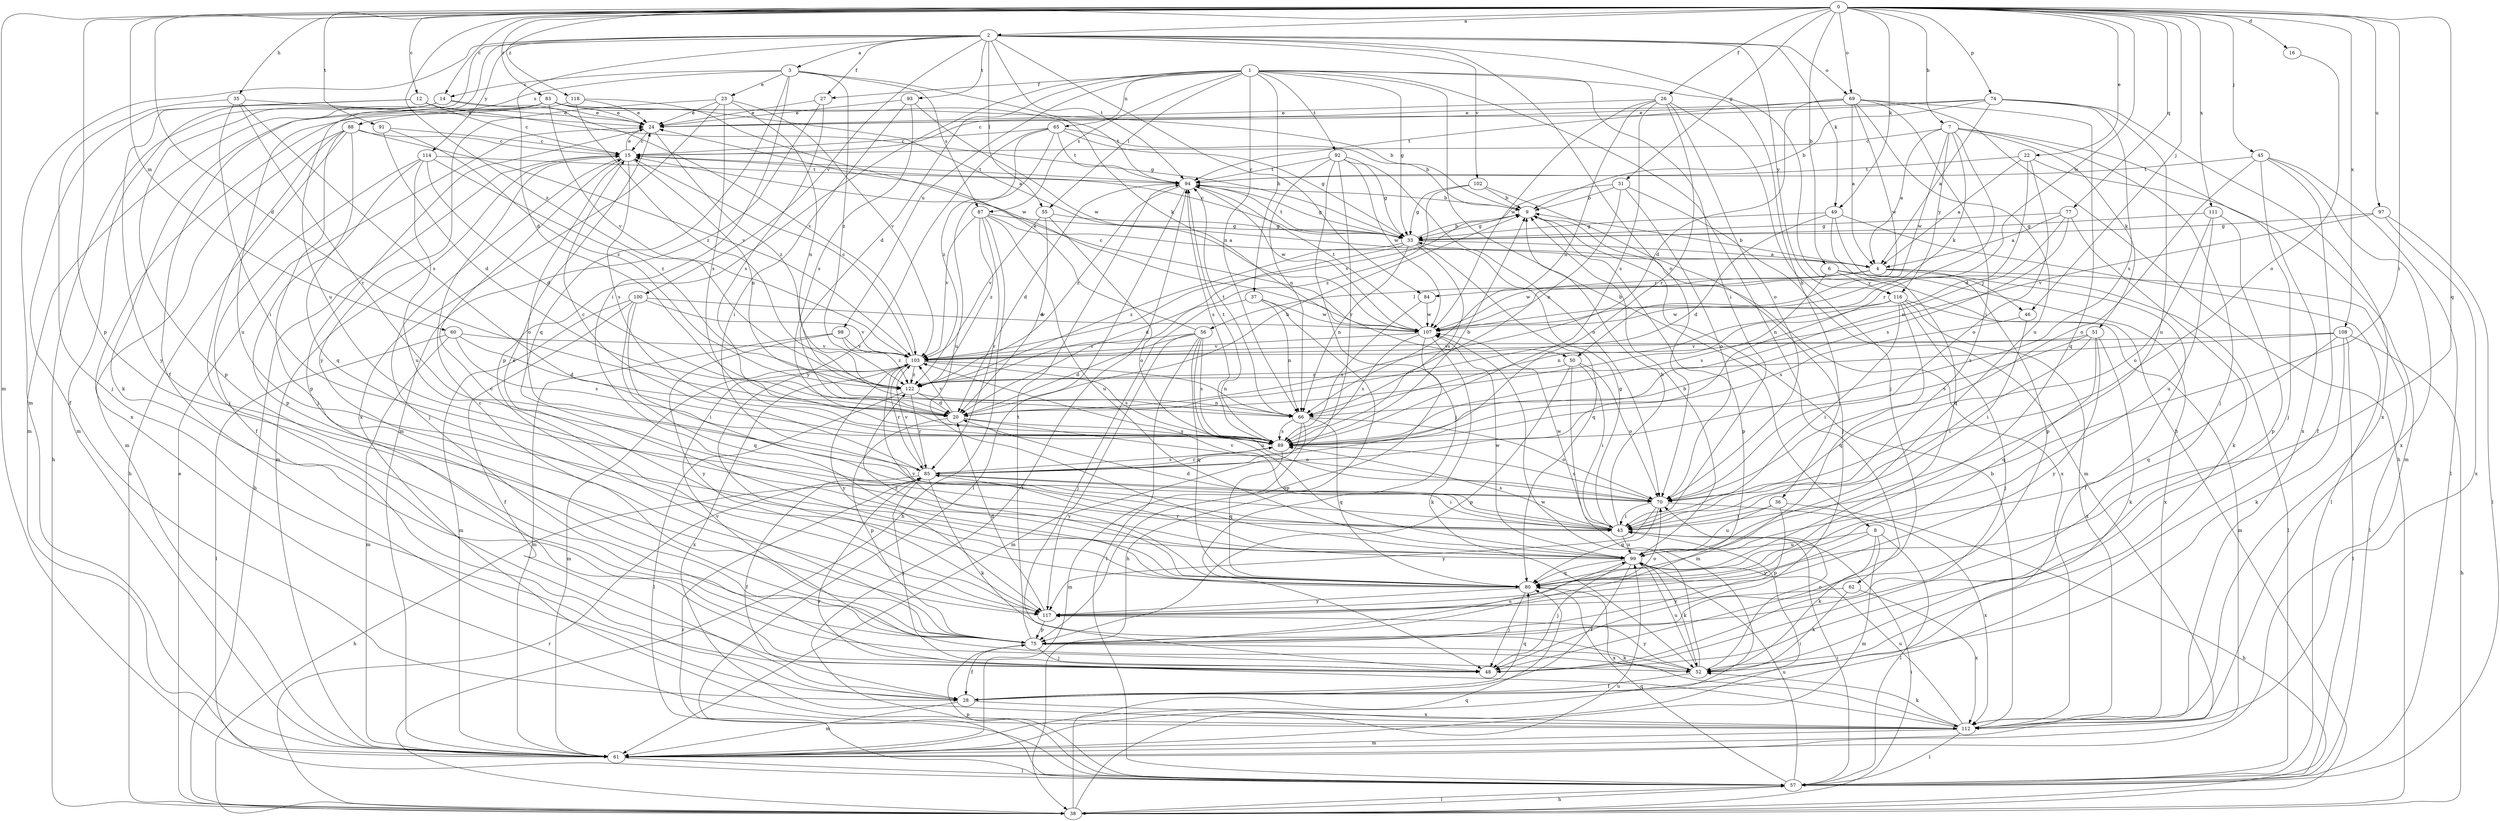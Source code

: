 strict digraph  {
0;
1;
2;
3;
4;
6;
7;
8;
9;
12;
14;
15;
16;
20;
22;
23;
24;
26;
27;
28;
31;
33;
35;
36;
37;
38;
43;
45;
46;
48;
49;
50;
51;
52;
55;
56;
57;
60;
61;
62;
65;
66;
69;
70;
74;
75;
77;
80;
83;
84;
85;
87;
88;
89;
91;
92;
93;
94;
97;
98;
99;
100;
102;
103;
107;
108;
111;
112;
114;
116;
117;
118;
122;
0 -> 2  [label=a];
0 -> 6  [label=b];
0 -> 7  [label=b];
0 -> 12  [label=c];
0 -> 14  [label=c];
0 -> 16  [label=d];
0 -> 20  [label=d];
0 -> 22  [label=e];
0 -> 26  [label=f];
0 -> 31  [label=g];
0 -> 35  [label=h];
0 -> 43  [label=i];
0 -> 45  [label=j];
0 -> 46  [label=j];
0 -> 49  [label=k];
0 -> 60  [label=m];
0 -> 61  [label=m];
0 -> 69  [label=o];
0 -> 74  [label=p];
0 -> 75  [label=p];
0 -> 77  [label=q];
0 -> 80  [label=q];
0 -> 83  [label=r];
0 -> 91  [label=t];
0 -> 97  [label=u];
0 -> 107  [label=w];
0 -> 108  [label=x];
0 -> 111  [label=x];
0 -> 118  [label=z];
0 -> 122  [label=z];
1 -> 8  [label=b];
1 -> 20  [label=d];
1 -> 27  [label=f];
1 -> 33  [label=g];
1 -> 36  [label=h];
1 -> 37  [label=h];
1 -> 43  [label=i];
1 -> 55  [label=l];
1 -> 62  [label=n];
1 -> 65  [label=n];
1 -> 66  [label=n];
1 -> 75  [label=p];
1 -> 87  [label=s];
1 -> 92  [label=t];
1 -> 98  [label=u];
2 -> 3  [label=a];
2 -> 20  [label=d];
2 -> 27  [label=f];
2 -> 28  [label=f];
2 -> 38  [label=h];
2 -> 49  [label=k];
2 -> 55  [label=l];
2 -> 61  [label=m];
2 -> 69  [label=o];
2 -> 70  [label=o];
2 -> 84  [label=r];
2 -> 93  [label=t];
2 -> 94  [label=t];
2 -> 99  [label=u];
2 -> 100  [label=v];
2 -> 102  [label=v];
2 -> 114  [label=y];
2 -> 116  [label=y];
3 -> 14  [label=c];
3 -> 23  [label=e];
3 -> 43  [label=i];
3 -> 50  [label=k];
3 -> 80  [label=q];
3 -> 87  [label=s];
3 -> 88  [label=s];
3 -> 122  [label=z];
4 -> 9  [label=b];
4 -> 28  [label=f];
4 -> 46  [label=j];
4 -> 56  [label=l];
4 -> 57  [label=l];
4 -> 84  [label=r];
4 -> 107  [label=w];
6 -> 57  [label=l];
6 -> 89  [label=s];
6 -> 112  [label=x];
6 -> 116  [label=y];
7 -> 4  [label=a];
7 -> 15  [label=c];
7 -> 48  [label=j];
7 -> 50  [label=k];
7 -> 51  [label=k];
7 -> 85  [label=r];
7 -> 107  [label=w];
7 -> 112  [label=x];
7 -> 116  [label=y];
8 -> 52  [label=k];
8 -> 57  [label=l];
8 -> 61  [label=m];
8 -> 99  [label=u];
8 -> 117  [label=y];
9 -> 33  [label=g];
9 -> 75  [label=p];
9 -> 112  [label=x];
12 -> 15  [label=c];
12 -> 24  [label=e];
12 -> 28  [label=f];
12 -> 33  [label=g];
12 -> 117  [label=y];
14 -> 24  [label=e];
14 -> 38  [label=h];
14 -> 61  [label=m];
14 -> 75  [label=p];
14 -> 103  [label=v];
15 -> 24  [label=e];
15 -> 38  [label=h];
15 -> 48  [label=j];
15 -> 61  [label=m];
15 -> 66  [label=n];
15 -> 70  [label=o];
15 -> 89  [label=s];
15 -> 94  [label=t];
16 -> 70  [label=o];
20 -> 9  [label=b];
20 -> 70  [label=o];
20 -> 75  [label=p];
20 -> 89  [label=s];
20 -> 103  [label=v];
22 -> 4  [label=a];
22 -> 20  [label=d];
22 -> 61  [label=m];
22 -> 70  [label=o];
22 -> 94  [label=t];
23 -> 24  [label=e];
23 -> 66  [label=n];
23 -> 89  [label=s];
23 -> 103  [label=v];
23 -> 112  [label=x];
23 -> 117  [label=y];
24 -> 15  [label=c];
24 -> 48  [label=j];
24 -> 122  [label=z];
26 -> 24  [label=e];
26 -> 48  [label=j];
26 -> 66  [label=n];
26 -> 70  [label=o];
26 -> 85  [label=r];
26 -> 89  [label=s];
26 -> 107  [label=w];
27 -> 24  [label=e];
27 -> 61  [label=m];
27 -> 89  [label=s];
28 -> 61  [label=m];
28 -> 80  [label=q];
28 -> 112  [label=x];
31 -> 9  [label=b];
31 -> 61  [label=m];
31 -> 66  [label=n];
31 -> 70  [label=o];
31 -> 103  [label=v];
33 -> 4  [label=a];
33 -> 9  [label=b];
33 -> 15  [label=c];
33 -> 20  [label=d];
33 -> 66  [label=n];
33 -> 80  [label=q];
33 -> 89  [label=s];
33 -> 94  [label=t];
33 -> 122  [label=z];
35 -> 24  [label=e];
35 -> 43  [label=i];
35 -> 48  [label=j];
35 -> 85  [label=r];
35 -> 89  [label=s];
36 -> 38  [label=h];
36 -> 43  [label=i];
36 -> 75  [label=p];
36 -> 99  [label=u];
37 -> 38  [label=h];
37 -> 48  [label=j];
37 -> 66  [label=n];
37 -> 107  [label=w];
38 -> 24  [label=e];
38 -> 43  [label=i];
38 -> 57  [label=l];
38 -> 80  [label=q];
38 -> 85  [label=r];
38 -> 99  [label=u];
43 -> 9  [label=b];
43 -> 20  [label=d];
43 -> 33  [label=g];
43 -> 89  [label=s];
43 -> 99  [label=u];
43 -> 103  [label=v];
43 -> 107  [label=w];
45 -> 28  [label=f];
45 -> 48  [label=j];
45 -> 57  [label=l];
45 -> 70  [label=o];
45 -> 94  [label=t];
45 -> 112  [label=x];
46 -> 43  [label=i];
46 -> 89  [label=s];
49 -> 20  [label=d];
49 -> 33  [label=g];
49 -> 57  [label=l];
49 -> 75  [label=p];
49 -> 80  [label=q];
50 -> 43  [label=i];
50 -> 61  [label=m];
50 -> 70  [label=o];
50 -> 75  [label=p];
50 -> 122  [label=z];
51 -> 43  [label=i];
51 -> 52  [label=k];
51 -> 80  [label=q];
51 -> 89  [label=s];
51 -> 103  [label=v];
51 -> 117  [label=y];
52 -> 28  [label=f];
52 -> 70  [label=o];
52 -> 99  [label=u];
52 -> 103  [label=v];
52 -> 107  [label=w];
52 -> 117  [label=y];
55 -> 20  [label=d];
55 -> 33  [label=g];
55 -> 70  [label=o];
55 -> 103  [label=v];
56 -> 20  [label=d];
56 -> 24  [label=e];
56 -> 57  [label=l];
56 -> 61  [label=m];
56 -> 80  [label=q];
56 -> 89  [label=s];
56 -> 99  [label=u];
56 -> 103  [label=v];
57 -> 38  [label=h];
57 -> 43  [label=i];
57 -> 75  [label=p];
57 -> 80  [label=q];
57 -> 85  [label=r];
57 -> 94  [label=t];
57 -> 99  [label=u];
60 -> 20  [label=d];
60 -> 57  [label=l];
60 -> 61  [label=m];
60 -> 89  [label=s];
60 -> 103  [label=v];
61 -> 43  [label=i];
61 -> 57  [label=l];
62 -> 52  [label=k];
62 -> 112  [label=x];
62 -> 117  [label=y];
65 -> 9  [label=b];
65 -> 15  [label=c];
65 -> 33  [label=g];
65 -> 94  [label=t];
65 -> 99  [label=u];
65 -> 117  [label=y];
65 -> 122  [label=z];
66 -> 61  [label=m];
66 -> 70  [label=o];
66 -> 80  [label=q];
66 -> 89  [label=s];
66 -> 94  [label=t];
66 -> 117  [label=y];
69 -> 4  [label=a];
69 -> 20  [label=d];
69 -> 24  [label=e];
69 -> 38  [label=h];
69 -> 43  [label=i];
69 -> 80  [label=q];
69 -> 94  [label=t];
69 -> 99  [label=u];
69 -> 107  [label=w];
70 -> 43  [label=i];
70 -> 80  [label=q];
70 -> 89  [label=s];
70 -> 112  [label=x];
70 -> 117  [label=y];
74 -> 4  [label=a];
74 -> 9  [label=b];
74 -> 15  [label=c];
74 -> 24  [label=e];
74 -> 89  [label=s];
74 -> 99  [label=u];
74 -> 112  [label=x];
75 -> 15  [label=c];
75 -> 28  [label=f];
75 -> 48  [label=j];
75 -> 52  [label=k];
75 -> 94  [label=t];
75 -> 99  [label=u];
77 -> 4  [label=a];
77 -> 33  [label=g];
77 -> 52  [label=k];
77 -> 66  [label=n];
77 -> 89  [label=s];
80 -> 24  [label=e];
80 -> 48  [label=j];
80 -> 103  [label=v];
80 -> 112  [label=x];
80 -> 117  [label=y];
80 -> 122  [label=z];
83 -> 4  [label=a];
83 -> 9  [label=b];
83 -> 24  [label=e];
83 -> 52  [label=k];
83 -> 61  [label=m];
83 -> 94  [label=t];
83 -> 99  [label=u];
83 -> 103  [label=v];
84 -> 89  [label=s];
84 -> 107  [label=w];
85 -> 15  [label=c];
85 -> 28  [label=f];
85 -> 38  [label=h];
85 -> 43  [label=i];
85 -> 48  [label=j];
85 -> 52  [label=k];
85 -> 70  [label=o];
85 -> 89  [label=s];
85 -> 103  [label=v];
87 -> 4  [label=a];
87 -> 33  [label=g];
87 -> 38  [label=h];
87 -> 85  [label=r];
87 -> 99  [label=u];
87 -> 103  [label=v];
87 -> 122  [label=z];
88 -> 15  [label=c];
88 -> 38  [label=h];
88 -> 48  [label=j];
88 -> 61  [label=m];
88 -> 75  [label=p];
88 -> 80  [label=q];
88 -> 103  [label=v];
89 -> 9  [label=b];
89 -> 80  [label=q];
89 -> 85  [label=r];
89 -> 94  [label=t];
91 -> 15  [label=c];
91 -> 20  [label=d];
91 -> 122  [label=z];
92 -> 33  [label=g];
92 -> 48  [label=j];
92 -> 66  [label=n];
92 -> 70  [label=o];
92 -> 85  [label=r];
92 -> 94  [label=t];
92 -> 107  [label=w];
93 -> 24  [label=e];
93 -> 43  [label=i];
93 -> 89  [label=s];
93 -> 107  [label=w];
94 -> 9  [label=b];
94 -> 20  [label=d];
94 -> 33  [label=g];
94 -> 57  [label=l];
94 -> 89  [label=s];
94 -> 107  [label=w];
94 -> 122  [label=z];
97 -> 33  [label=g];
97 -> 57  [label=l];
97 -> 103  [label=v];
97 -> 112  [label=x];
98 -> 61  [label=m];
98 -> 103  [label=v];
98 -> 117  [label=y];
98 -> 122  [label=z];
99 -> 9  [label=b];
99 -> 28  [label=f];
99 -> 48  [label=j];
99 -> 52  [label=k];
99 -> 80  [label=q];
99 -> 85  [label=r];
99 -> 107  [label=w];
100 -> 28  [label=f];
100 -> 43  [label=i];
100 -> 61  [label=m];
100 -> 80  [label=q];
100 -> 103  [label=v];
100 -> 107  [label=w];
102 -> 9  [label=b];
102 -> 33  [label=g];
102 -> 48  [label=j];
102 -> 122  [label=z];
103 -> 15  [label=c];
103 -> 61  [label=m];
103 -> 66  [label=n];
103 -> 85  [label=r];
103 -> 89  [label=s];
103 -> 112  [label=x];
103 -> 117  [label=y];
103 -> 122  [label=z];
107 -> 15  [label=c];
107 -> 52  [label=k];
107 -> 75  [label=p];
107 -> 89  [label=s];
107 -> 94  [label=t];
107 -> 103  [label=v];
108 -> 38  [label=h];
108 -> 52  [label=k];
108 -> 57  [label=l];
108 -> 80  [label=q];
108 -> 103  [label=v];
108 -> 122  [label=z];
111 -> 33  [label=g];
111 -> 70  [label=o];
111 -> 75  [label=p];
111 -> 99  [label=u];
112 -> 9  [label=b];
112 -> 52  [label=k];
112 -> 57  [label=l];
112 -> 61  [label=m];
112 -> 85  [label=r];
112 -> 99  [label=u];
114 -> 20  [label=d];
114 -> 28  [label=f];
114 -> 75  [label=p];
114 -> 94  [label=t];
114 -> 99  [label=u];
114 -> 122  [label=z];
116 -> 43  [label=i];
116 -> 48  [label=j];
116 -> 61  [label=m];
116 -> 66  [label=n];
116 -> 80  [label=q];
116 -> 107  [label=w];
116 -> 112  [label=x];
117 -> 15  [label=c];
117 -> 20  [label=d];
117 -> 70  [label=o];
117 -> 75  [label=p];
118 -> 24  [label=e];
118 -> 107  [label=w];
118 -> 112  [label=x];
118 -> 122  [label=z];
122 -> 20  [label=d];
122 -> 57  [label=l];
122 -> 66  [label=n];
122 -> 85  [label=r];
}
